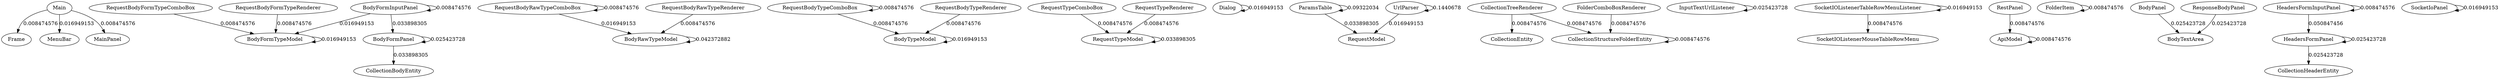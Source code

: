  digraph Q1{
Main->Frame[ label="0.008474576"]; 
Main->MenuBar[ label="0.016949153"]; 
Main->MainPanel[ label="0.008474576"]; 
RequestBodyFormTypeComboBox->BodyFormTypeModel[ label="0.008474576"]; 
RequestBodyRawTypeComboBox->RequestBodyRawTypeComboBox[ label="0.008474576"]; 
RequestBodyRawTypeComboBox->BodyRawTypeModel[ label="0.016949153"]; 
RequestBodyTypeComboBox->RequestBodyTypeComboBox[ label="0.008474576"]; 
RequestBodyTypeComboBox->BodyTypeModel[ label="0.008474576"]; 
RequestTypeComboBox->RequestTypeModel[ label="0.008474576"]; 
Dialog->Dialog[ label="0.016949153"]; 
ParamsTable->ParamsTable[ label="0.09322034"]; 
ParamsTable->RequestModel[ label="0.033898305"]; 
CollectionStructureFolderEntity->CollectionStructureFolderEntity[ label="0.008474576"]; 
UrlParser->UrlParser[ label="0.1440678"]; 
UrlParser->RequestModel[ label="0.016949153"]; 
InputTextUrlListener->InputTextUrlListener[ label="0.025423728"]; 
SocketIOListenerTableRowMenuListener->SocketIOListenerMouseTableRowMenu[ label="0.008474576"]; 
SocketIOListenerTableRowMenuListener->SocketIOListenerTableRowMenuListener[ label="0.016949153"]; 
ApiModel->ApiModel[ label="0.008474576"]; 
BodyFormTypeModel->BodyFormTypeModel[ label="0.016949153"]; 
BodyRawTypeModel->BodyRawTypeModel[ label="0.042372882"]; 
BodyTypeModel->BodyTypeModel[ label="0.016949153"]; 
RequestTypeModel->RequestTypeModel[ label="0.033898305"]; 
RestPanel->ApiModel[ label="0.008474576"]; 
FolderItem->FolderItem[ label="0.008474576"]; 
CollectionTreeRenderer->CollectionEntity[ label="0.008474576"]; 
CollectionTreeRenderer->CollectionStructureFolderEntity[ label="0.008474576"]; 
FolderComboBoxRenderer->CollectionStructureFolderEntity[ label="0.008474576"]; 
BodyFormInputPanel->BodyFormPanel[ label="0.033898305"]; 
BodyFormInputPanel->BodyFormTypeModel[ label="0.016949153"]; 
BodyFormInputPanel->BodyFormInputPanel[ label="0.008474576"]; 
BodyFormPanel->CollectionBodyEntity[ label="0.033898305"]; 
BodyFormPanel->BodyFormPanel[ label="0.025423728"]; 
BodyPanel->BodyTextArea[ label="0.025423728"]; 
HeadersFormInputPanel->HeadersFormPanel[ label="0.050847456"]; 
HeadersFormInputPanel->HeadersFormInputPanel[ label="0.008474576"]; 
HeadersFormPanel->CollectionHeaderEntity[ label="0.025423728"]; 
HeadersFormPanel->HeadersFormPanel[ label="0.025423728"]; 
ResponseBodyPanel->BodyTextArea[ label="0.025423728"]; 
SocketIoPanel->SocketIoPanel[ label="0.016949153"]; 
RequestBodyFormTypeRenderer->BodyFormTypeModel[ label="0.008474576"]; 
RequestBodyRawTypeRenderer->BodyRawTypeModel[ label="0.008474576"]; 
RequestBodyTypeRenderer->BodyTypeModel[ label="0.008474576"]; 
RequestTypeRenderer->RequestTypeModel[ label="0.008474576"]; 
 }
